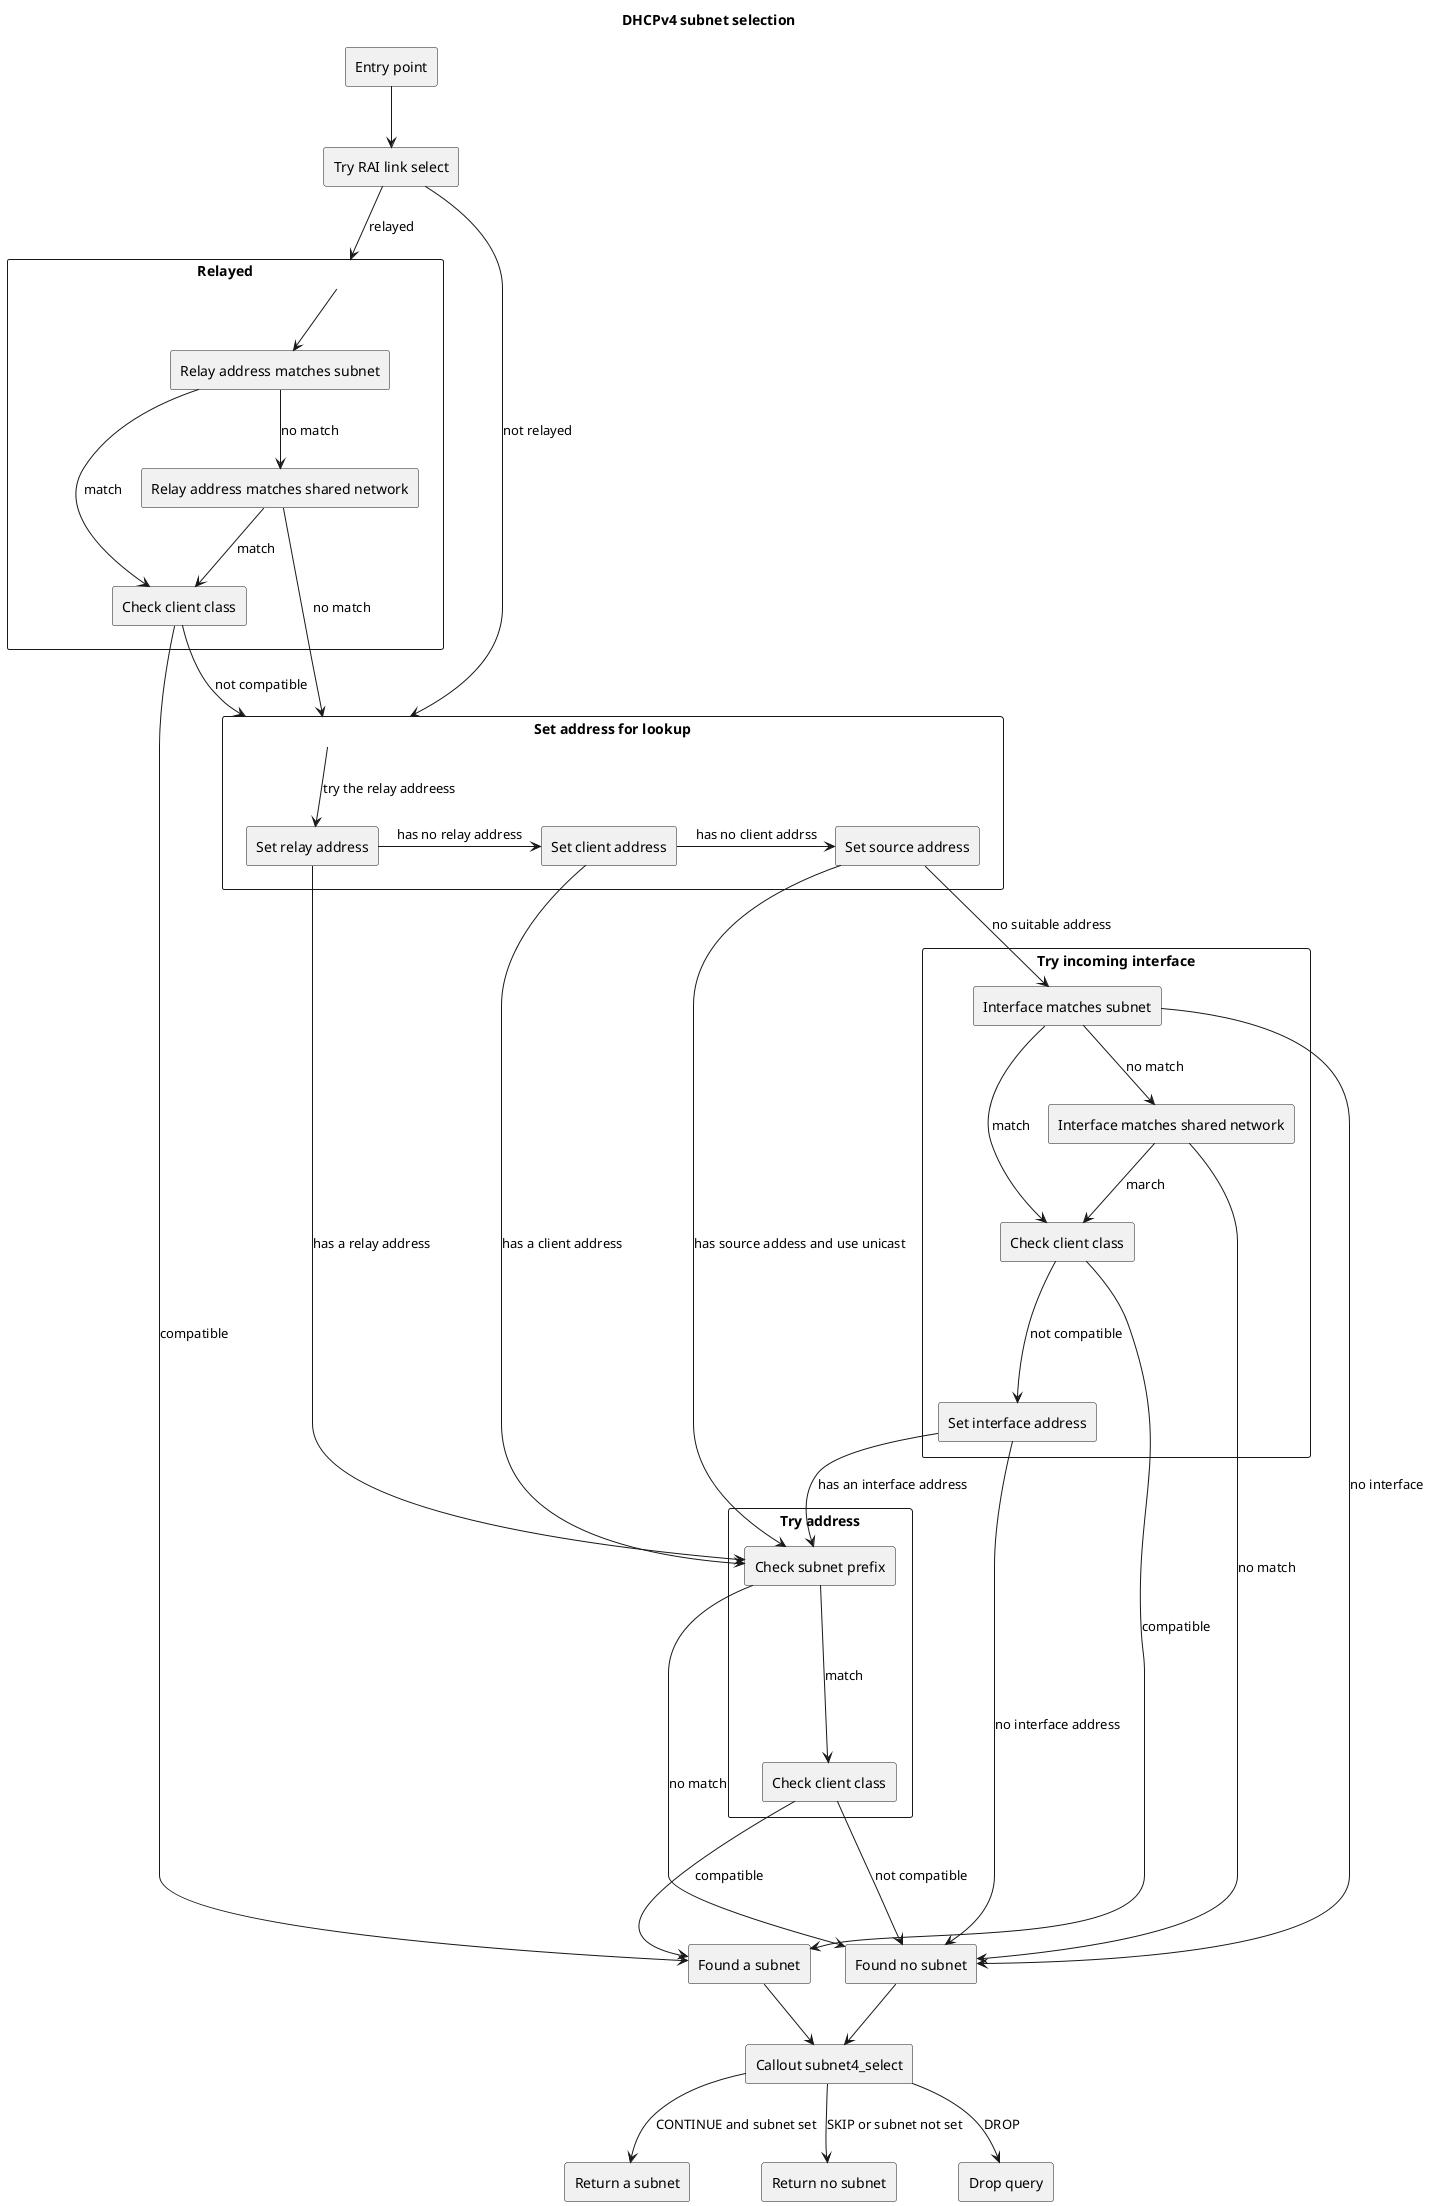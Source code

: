 @startuml

title DHCPv4 subnet selection

agent "Entry point" as entry

agent "Try RAI link select" as rai_link_select

rectangle "Relayed" as relayed {
 agent "Relay address matches subnet" as relay_subnet
 agent "Relay address matches shared network" as relay_network
 agent "Check client class" as relay_class
}

rectangle "Set address for lookup" as set_address {
 agent "Set relay address" as relay_address
 agent "Set client address" as client_address
 agent "Set source address" as source_address
}

rectangle "Try incoming interface" as interface {
 agent "Interface matches subnet" as interface_subnet
 agent "Interface matches shared network" as interface_network
 agent "Check client class" as interface_class
 agent "Set interface address" as interface_address
}

rectangle "Try address" as address {
 agent "Check subnet prefix" as inRange
 agent "Check client class" as address_class
}

agent "Found a subnet" as found

agent "Found no subnet" as not_found

agent "Callout subnet4_select" as subnet4_select

agent "Return a subnet" as success

agent "Return no subnet" as no_subnet

agent "Drop query" as drop

entry --> rai_link_select
rai_link_select --> relayed : relayed
rai_link_select --> set_address : not relayed
relayed --> relay_subnet
relay_subnet --> relay_network : no match
relay_subnet --> relay_class : match
relay_network --> set_address : no match
relay_network --> relay_class : match
relay_class ---> found : compatible
relay_class --> set_address : not compatible
set_address --> relay_address : try the relay addreess
relay_address -r-> client_address : has no relay address
client_address -r-> source_address : has no client addrss
source_address --> interface_subnet : no suitable address
relay_address --> inRange : has a relay address
client_address --> inRange : has a client address
source_address --> inRange : has source addess and use unicast
interface_subnet ---> not_found : no interface
interface_subnet --> interface_class : match
interface_subnet --> interface_network : no match
interface_network --> interface_class : march
interface_network ---> not_found : no match
interface_class ---> found : compatible
interface_class ---> interface_address : not compatible
interface_address --> inRange : has an interface address
interface_address ---> not_found : no interface address
inRange ---> address_class : match
inRange ---> not_found : no match
address_class ---> found : compatible
address_class ---> not_found : not compatible
found --> subnet4_select
not_found --> subnet4_select
found -[hidden]> not_found
subnet4_select --> success : CONTINUE and subnet set
subnet4_select --> no_subnet : SKIP or subnet not set
subnet4_select --> drop : DROP

@endutl
